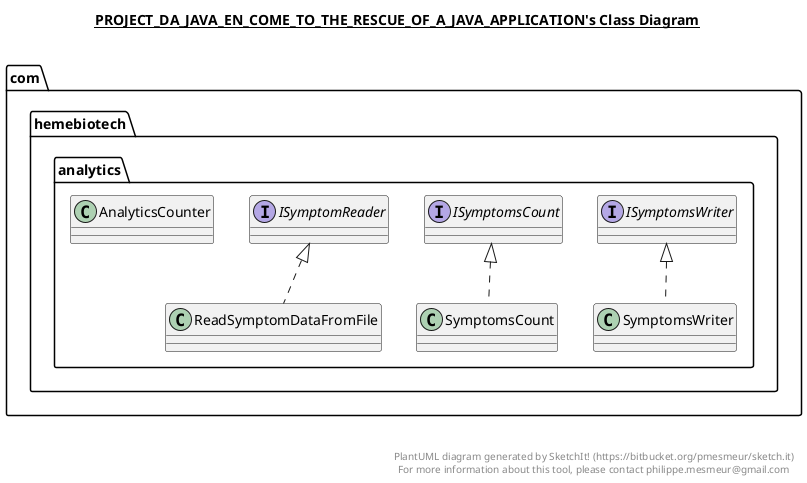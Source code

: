 @startuml

title __PROJECT_DA_JAVA_EN_COME_TO_THE_RESCUE_OF_A_JAVA_APPLICATION's Class Diagram__\n

  namespace com.hemebiotech.analytics {
    class com.hemebiotech.analytics.AnalyticsCounter {
    }
  }
  

  namespace com.hemebiotech.analytics {
    interface com.hemebiotech.analytics.ISymptomReader {
    }
  }
  

  namespace com.hemebiotech.analytics {
    interface com.hemebiotech.analytics.ISymptomsCount {
    }
  }
  

  namespace com.hemebiotech.analytics {
    interface com.hemebiotech.analytics.ISymptomsWriter {
    }
  }
  

  namespace com.hemebiotech.analytics {
    class com.hemebiotech.analytics.ReadSymptomDataFromFile {
    }
  }
  

  namespace com.hemebiotech.analytics {
    class com.hemebiotech.analytics.SymptomsCount {
    }
  }
  

  namespace com.hemebiotech.analytics {
    class com.hemebiotech.analytics.SymptomsWriter {
    }
  }
  

  com.hemebiotech.analytics.ReadSymptomDataFromFile .up.|> com.hemebiotech.analytics.ISymptomReader
  com.hemebiotech.analytics.SymptomsCount .up.|> com.hemebiotech.analytics.ISymptomsCount
  com.hemebiotech.analytics.SymptomsWriter .up.|> com.hemebiotech.analytics.ISymptomsWriter


right footer


PlantUML diagram generated by SketchIt! (https://bitbucket.org/pmesmeur/sketch.it)
For more information about this tool, please contact philippe.mesmeur@gmail.com
endfooter

@enduml
